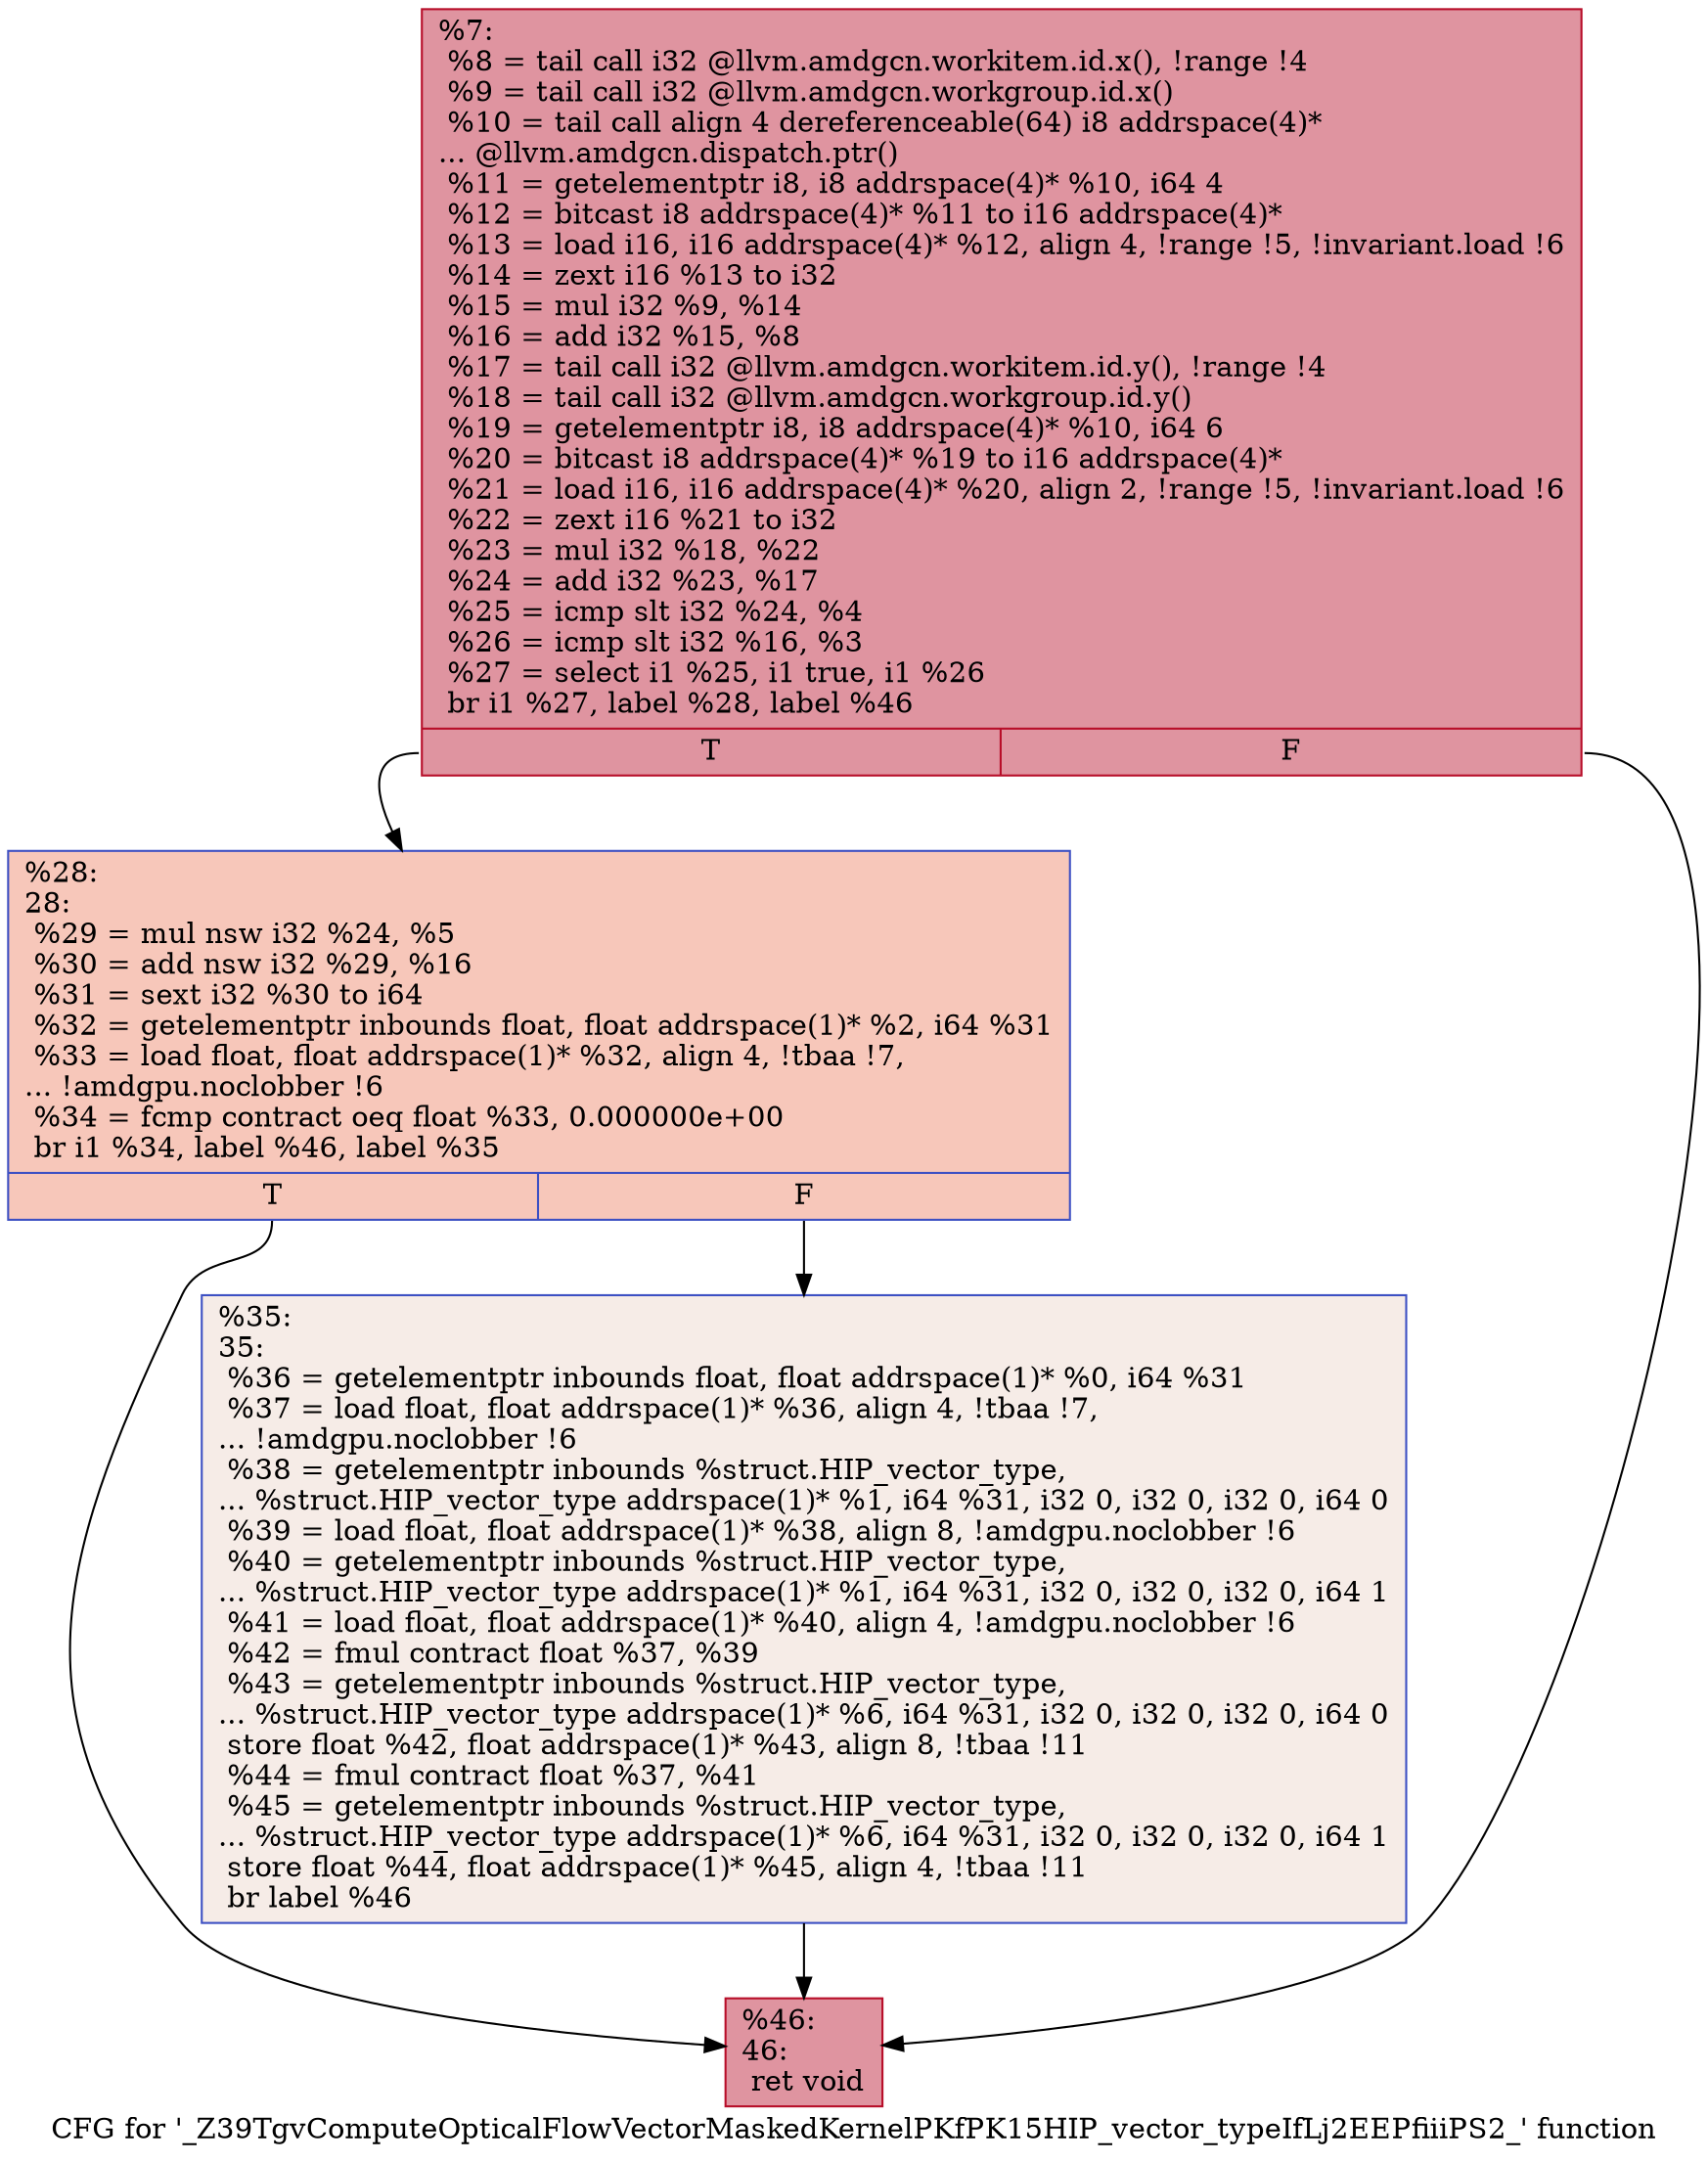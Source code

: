digraph "CFG for '_Z39TgvComputeOpticalFlowVectorMaskedKernelPKfPK15HIP_vector_typeIfLj2EEPfiiiPS2_' function" {
	label="CFG for '_Z39TgvComputeOpticalFlowVectorMaskedKernelPKfPK15HIP_vector_typeIfLj2EEPfiiiPS2_' function";

	Node0x4c642e0 [shape=record,color="#b70d28ff", style=filled, fillcolor="#b70d2870",label="{%7:\l  %8 = tail call i32 @llvm.amdgcn.workitem.id.x(), !range !4\l  %9 = tail call i32 @llvm.amdgcn.workgroup.id.x()\l  %10 = tail call align 4 dereferenceable(64) i8 addrspace(4)*\l... @llvm.amdgcn.dispatch.ptr()\l  %11 = getelementptr i8, i8 addrspace(4)* %10, i64 4\l  %12 = bitcast i8 addrspace(4)* %11 to i16 addrspace(4)*\l  %13 = load i16, i16 addrspace(4)* %12, align 4, !range !5, !invariant.load !6\l  %14 = zext i16 %13 to i32\l  %15 = mul i32 %9, %14\l  %16 = add i32 %15, %8\l  %17 = tail call i32 @llvm.amdgcn.workitem.id.y(), !range !4\l  %18 = tail call i32 @llvm.amdgcn.workgroup.id.y()\l  %19 = getelementptr i8, i8 addrspace(4)* %10, i64 6\l  %20 = bitcast i8 addrspace(4)* %19 to i16 addrspace(4)*\l  %21 = load i16, i16 addrspace(4)* %20, align 2, !range !5, !invariant.load !6\l  %22 = zext i16 %21 to i32\l  %23 = mul i32 %18, %22\l  %24 = add i32 %23, %17\l  %25 = icmp slt i32 %24, %4\l  %26 = icmp slt i32 %16, %3\l  %27 = select i1 %25, i1 true, i1 %26\l  br i1 %27, label %28, label %46\l|{<s0>T|<s1>F}}"];
	Node0x4c642e0:s0 -> Node0x4c67d00;
	Node0x4c642e0:s1 -> Node0x4c67d90;
	Node0x4c67d00 [shape=record,color="#3d50c3ff", style=filled, fillcolor="#ec7f6370",label="{%28:\l28:                                               \l  %29 = mul nsw i32 %24, %5\l  %30 = add nsw i32 %29, %16\l  %31 = sext i32 %30 to i64\l  %32 = getelementptr inbounds float, float addrspace(1)* %2, i64 %31\l  %33 = load float, float addrspace(1)* %32, align 4, !tbaa !7,\l... !amdgpu.noclobber !6\l  %34 = fcmp contract oeq float %33, 0.000000e+00\l  br i1 %34, label %46, label %35\l|{<s0>T|<s1>F}}"];
	Node0x4c67d00:s0 -> Node0x4c67d90;
	Node0x4c67d00:s1 -> Node0x4c68f30;
	Node0x4c68f30 [shape=record,color="#3d50c3ff", style=filled, fillcolor="#ead5c970",label="{%35:\l35:                                               \l  %36 = getelementptr inbounds float, float addrspace(1)* %0, i64 %31\l  %37 = load float, float addrspace(1)* %36, align 4, !tbaa !7,\l... !amdgpu.noclobber !6\l  %38 = getelementptr inbounds %struct.HIP_vector_type,\l... %struct.HIP_vector_type addrspace(1)* %1, i64 %31, i32 0, i32 0, i32 0, i64 0\l  %39 = load float, float addrspace(1)* %38, align 8, !amdgpu.noclobber !6\l  %40 = getelementptr inbounds %struct.HIP_vector_type,\l... %struct.HIP_vector_type addrspace(1)* %1, i64 %31, i32 0, i32 0, i32 0, i64 1\l  %41 = load float, float addrspace(1)* %40, align 4, !amdgpu.noclobber !6\l  %42 = fmul contract float %37, %39\l  %43 = getelementptr inbounds %struct.HIP_vector_type,\l... %struct.HIP_vector_type addrspace(1)* %6, i64 %31, i32 0, i32 0, i32 0, i64 0\l  store float %42, float addrspace(1)* %43, align 8, !tbaa !11\l  %44 = fmul contract float %37, %41\l  %45 = getelementptr inbounds %struct.HIP_vector_type,\l... %struct.HIP_vector_type addrspace(1)* %6, i64 %31, i32 0, i32 0, i32 0, i64 1\l  store float %44, float addrspace(1)* %45, align 4, !tbaa !11\l  br label %46\l}"];
	Node0x4c68f30 -> Node0x4c67d90;
	Node0x4c67d90 [shape=record,color="#b70d28ff", style=filled, fillcolor="#b70d2870",label="{%46:\l46:                                               \l  ret void\l}"];
}
